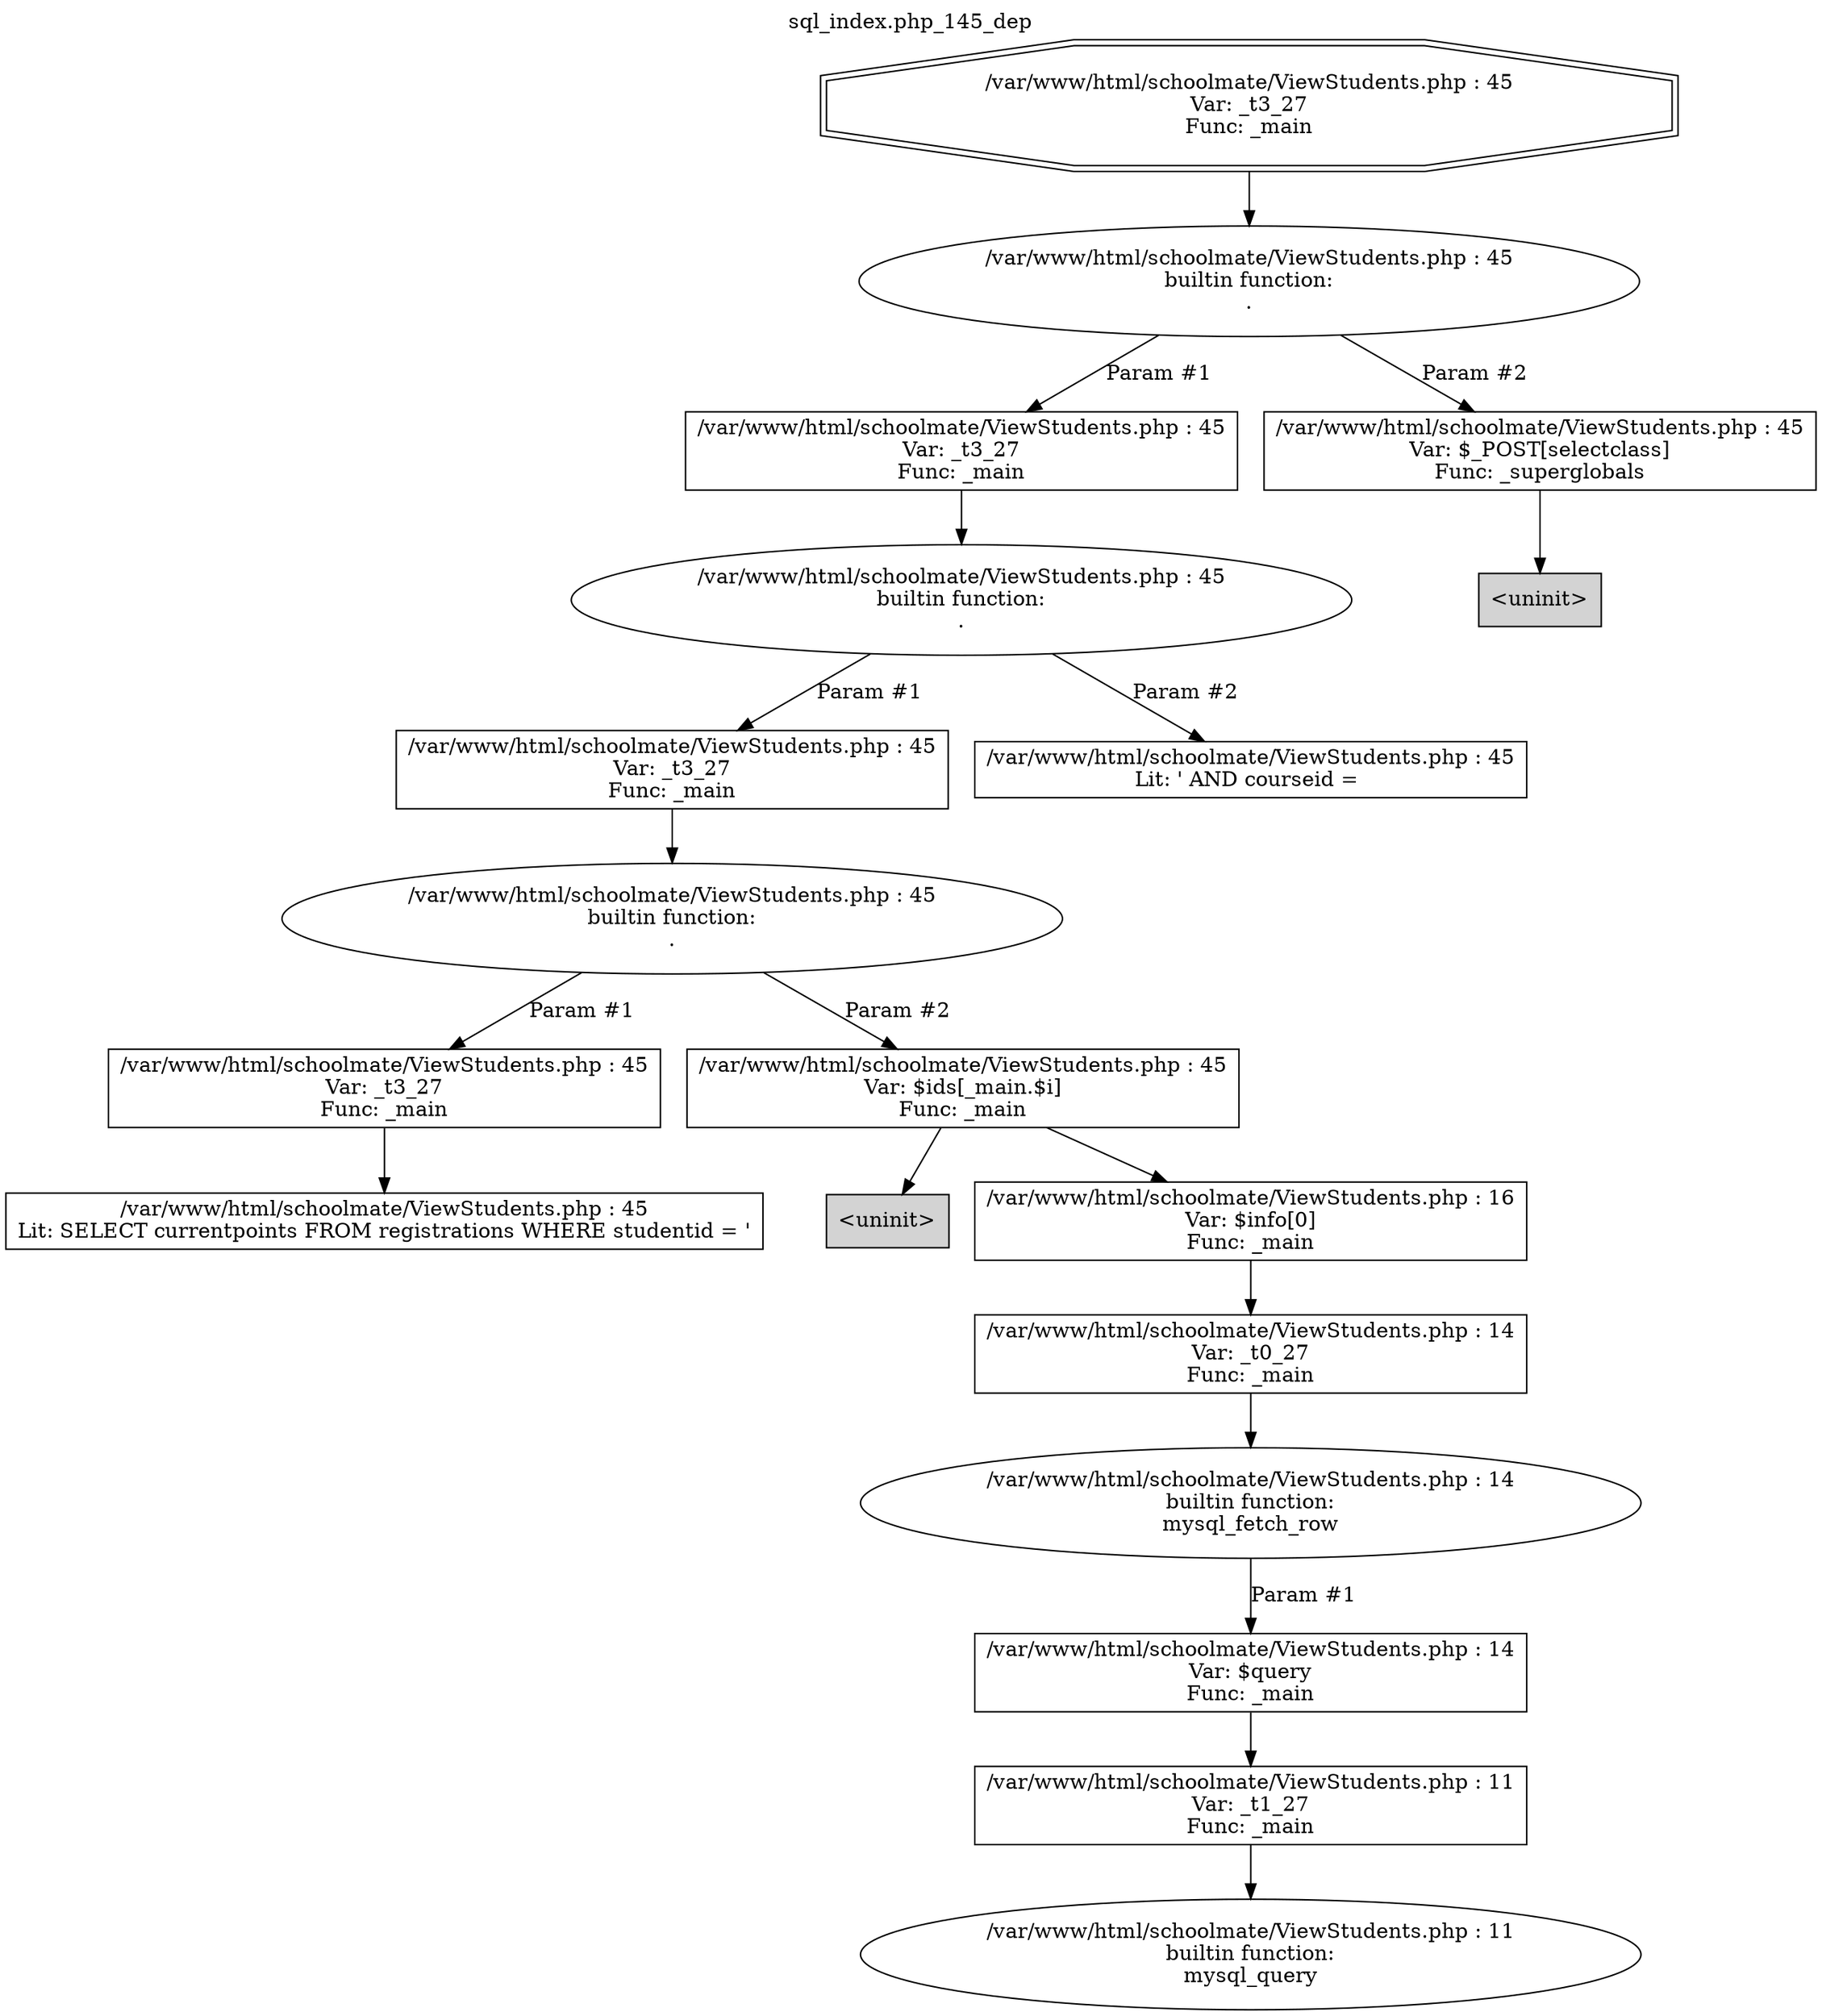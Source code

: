 digraph cfg {
  label="sql_index.php_145_dep";
  labelloc=t;
  n1 [shape=doubleoctagon, label="/var/www/html/schoolmate/ViewStudents.php : 45\nVar: _t3_27\nFunc: _main\n"];
  n2 [shape=ellipse, label="/var/www/html/schoolmate/ViewStudents.php : 45\nbuiltin function:\n.\n"];
  n3 [shape=box, label="/var/www/html/schoolmate/ViewStudents.php : 45\nVar: _t3_27\nFunc: _main\n"];
  n4 [shape=ellipse, label="/var/www/html/schoolmate/ViewStudents.php : 45\nbuiltin function:\n.\n"];
  n5 [shape=box, label="/var/www/html/schoolmate/ViewStudents.php : 45\nVar: _t3_27\nFunc: _main\n"];
  n6 [shape=ellipse, label="/var/www/html/schoolmate/ViewStudents.php : 45\nbuiltin function:\n.\n"];
  n7 [shape=box, label="/var/www/html/schoolmate/ViewStudents.php : 45\nVar: _t3_27\nFunc: _main\n"];
  n8 [shape=box, label="/var/www/html/schoolmate/ViewStudents.php : 45\nLit: SELECT currentpoints FROM registrations WHERE studentid = '\n"];
  n9 [shape=box, label="/var/www/html/schoolmate/ViewStudents.php : 45\nVar: $ids[_main.$i]\nFunc: _main\n"];
  n10 [shape=box, label="<uninit>",style=filled];
  n11 [shape=box, label="/var/www/html/schoolmate/ViewStudents.php : 16\nVar: $info[0]\nFunc: _main\n"];
  n12 [shape=box, label="/var/www/html/schoolmate/ViewStudents.php : 14\nVar: _t0_27\nFunc: _main\n"];
  n13 [shape=ellipse, label="/var/www/html/schoolmate/ViewStudents.php : 14\nbuiltin function:\nmysql_fetch_row\n"];
  n14 [shape=box, label="/var/www/html/schoolmate/ViewStudents.php : 14\nVar: $query\nFunc: _main\n"];
  n15 [shape=box, label="/var/www/html/schoolmate/ViewStudents.php : 11\nVar: _t1_27\nFunc: _main\n"];
  n16 [shape=ellipse, label="/var/www/html/schoolmate/ViewStudents.php : 11\nbuiltin function:\nmysql_query\n"];
  n17 [shape=box, label="/var/www/html/schoolmate/ViewStudents.php : 45\nLit: ' AND courseid = \n"];
  n18 [shape=box, label="/var/www/html/schoolmate/ViewStudents.php : 45\nVar: $_POST[selectclass]\nFunc: _superglobals\n"];
  n19 [shape=box, label="<uninit>",style=filled];
  n1 -> n2;
  n3 -> n4;
  n5 -> n6;
  n7 -> n8;
  n6 -> n7[label="Param #1"];
  n6 -> n9[label="Param #2"];
  n9 -> n10;
  n9 -> n11;
  n12 -> n13;
  n15 -> n16;
  n14 -> n15;
  n13 -> n14[label="Param #1"];
  n11 -> n12;
  n4 -> n5[label="Param #1"];
  n4 -> n17[label="Param #2"];
  n2 -> n3[label="Param #1"];
  n2 -> n18[label="Param #2"];
  n18 -> n19;
}
